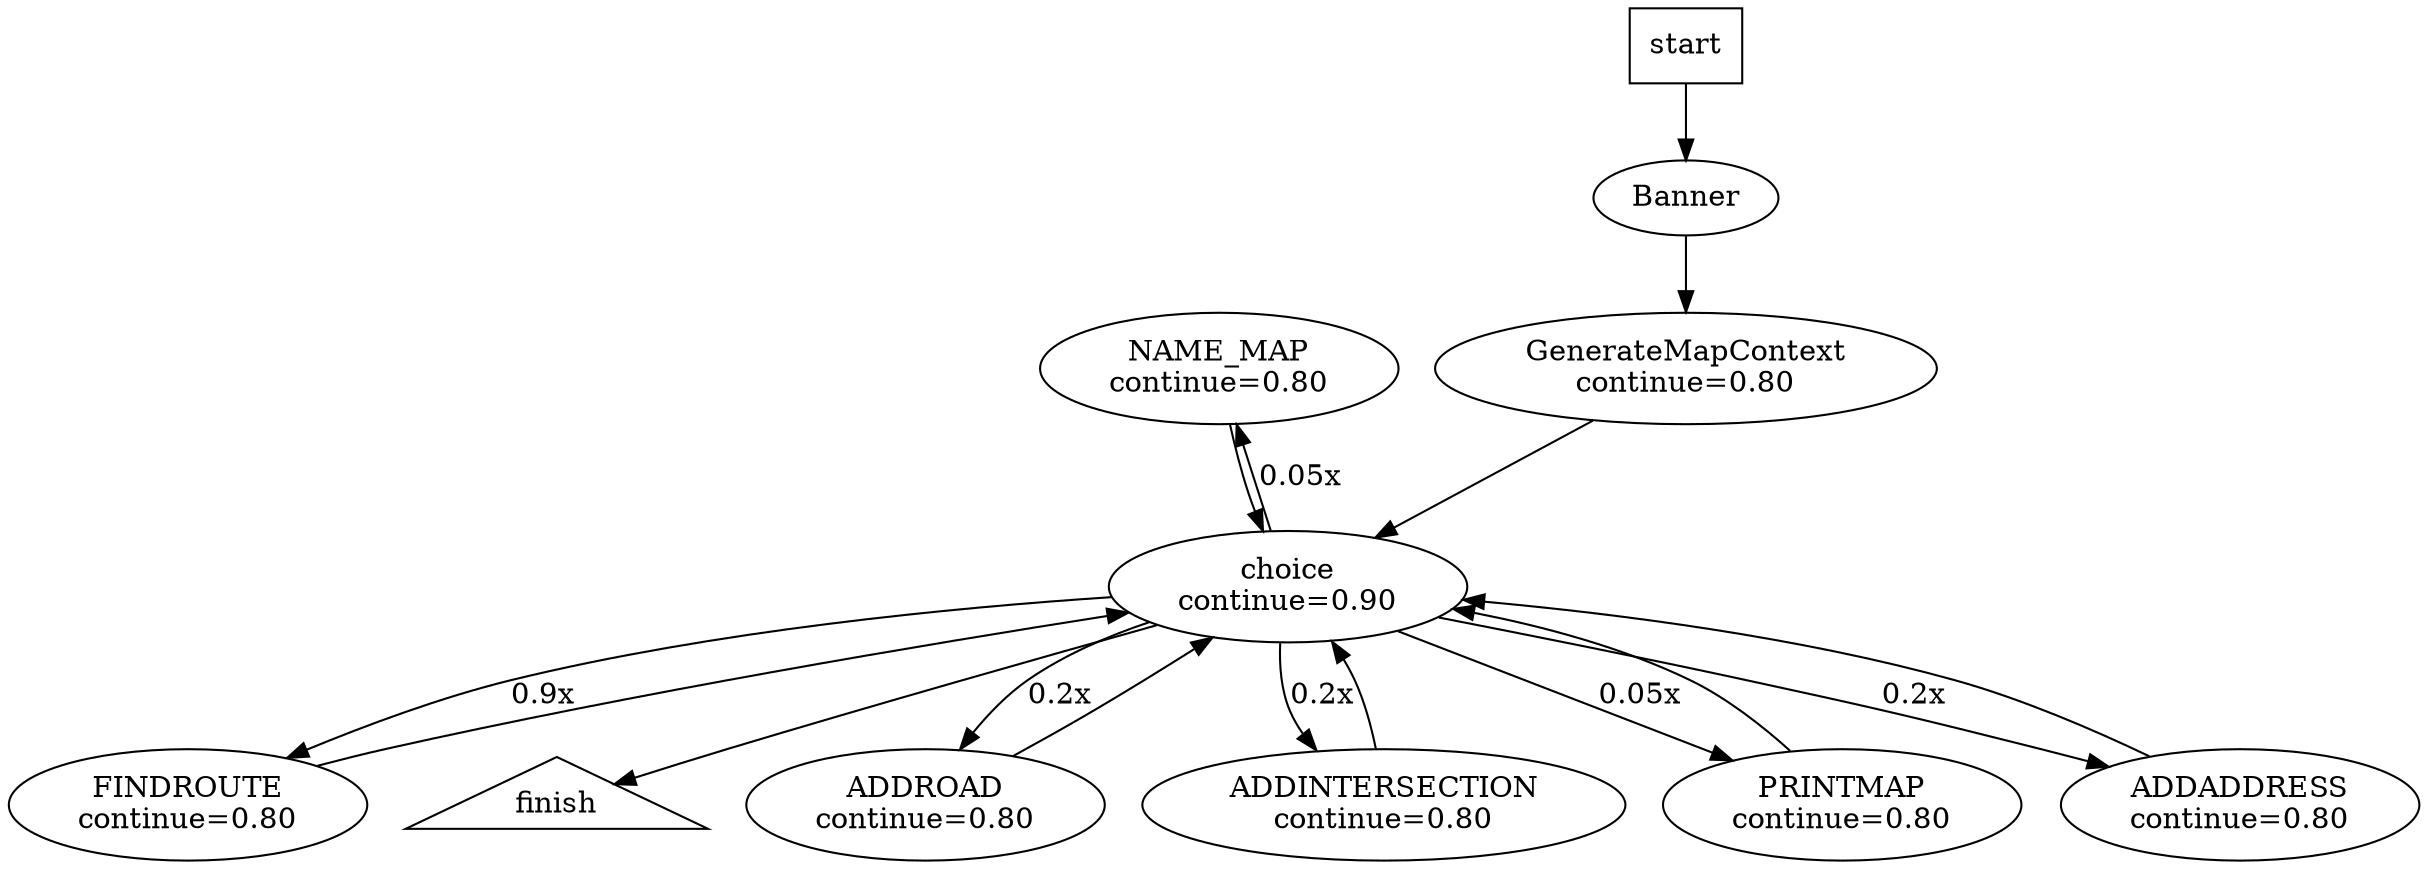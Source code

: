 digraph G {
    NAME_MAP [label="NAME_MAP\ncontinue=0.80"];
    start [label="start", shape=box];
    FINDROUTE [label="FINDROUTE\ncontinue=0.80"];
    GenerateMapContext [label="GenerateMapContext\ncontinue=0.80"];
    choice [label="choice\ncontinue=0.90"];
    finish [label="finish", shape=triangle];
    Banner [label="Banner"];
    ADDROAD [label="ADDROAD\ncontinue=0.80"];
    ADDINTERSECTION [label="ADDINTERSECTION\ncontinue=0.80"];
    PRINTMAP [label="PRINTMAP\ncontinue=0.80"];
    ADDADDRESS [label="ADDADDRESS\ncontinue=0.80"];
    NAME_MAP -> choice;
    start -> Banner;
    FINDROUTE -> choice;
    GenerateMapContext -> choice;
    choice -> NAME_MAP [label="0.05x"];
    choice -> finish;
    choice -> ADDROAD [label="0.2x"];
    choice -> FINDROUTE [label="0.9x"];
    choice -> ADDINTERSECTION [label="0.2x"];
    choice -> PRINTMAP [label="0.05x"];
    choice -> ADDADDRESS [label="0.2x"];
    Banner -> GenerateMapContext;
    ADDROAD -> choice;
    ADDINTERSECTION -> choice;
    PRINTMAP -> choice;
    ADDADDRESS -> choice;
}